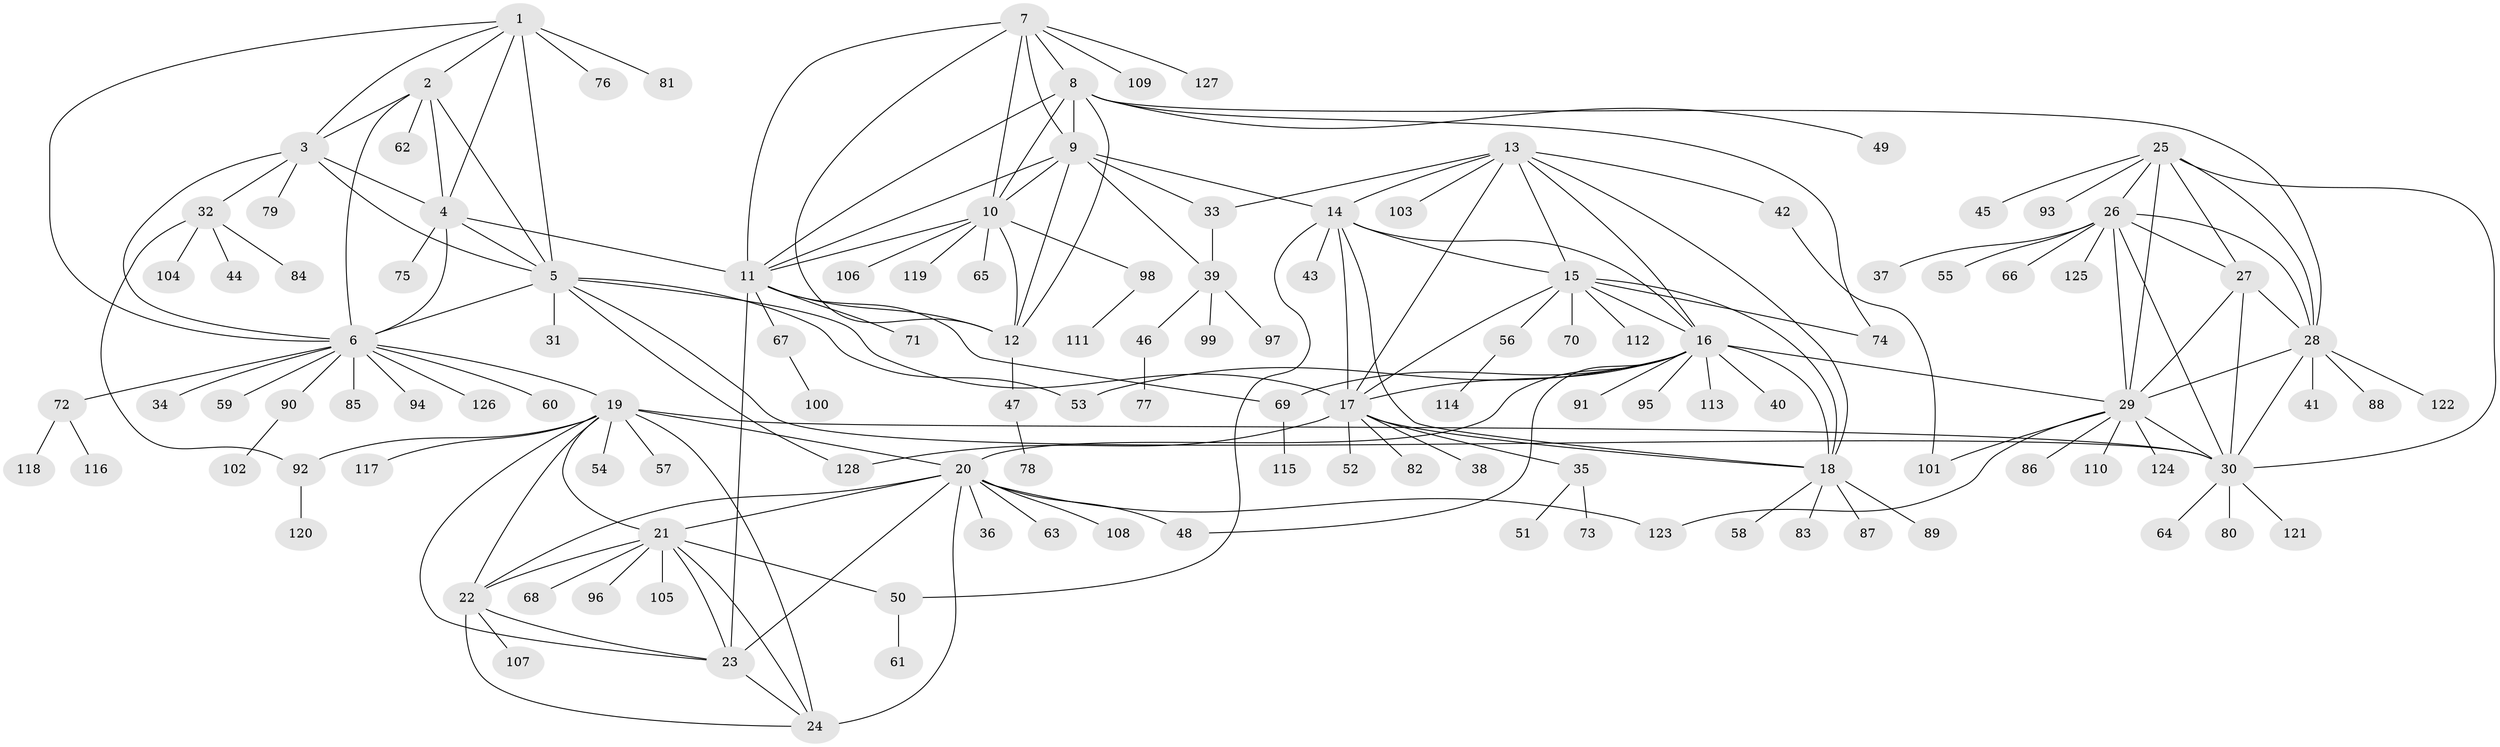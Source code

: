 // coarse degree distribution, {2: 0.15384615384615385, 7: 0.07692307692307693, 1: 0.48717948717948717, 3: 0.05128205128205128, 4: 0.02564102564102564, 6: 0.05128205128205128, 8: 0.05128205128205128, 5: 0.07692307692307693, 9: 0.02564102564102564}
// Generated by graph-tools (version 1.1) at 2025/37/03/04/25 23:37:46]
// undirected, 128 vertices, 194 edges
graph export_dot {
  node [color=gray90,style=filled];
  1;
  2;
  3;
  4;
  5;
  6;
  7;
  8;
  9;
  10;
  11;
  12;
  13;
  14;
  15;
  16;
  17;
  18;
  19;
  20;
  21;
  22;
  23;
  24;
  25;
  26;
  27;
  28;
  29;
  30;
  31;
  32;
  33;
  34;
  35;
  36;
  37;
  38;
  39;
  40;
  41;
  42;
  43;
  44;
  45;
  46;
  47;
  48;
  49;
  50;
  51;
  52;
  53;
  54;
  55;
  56;
  57;
  58;
  59;
  60;
  61;
  62;
  63;
  64;
  65;
  66;
  67;
  68;
  69;
  70;
  71;
  72;
  73;
  74;
  75;
  76;
  77;
  78;
  79;
  80;
  81;
  82;
  83;
  84;
  85;
  86;
  87;
  88;
  89;
  90;
  91;
  92;
  93;
  94;
  95;
  96;
  97;
  98;
  99;
  100;
  101;
  102;
  103;
  104;
  105;
  106;
  107;
  108;
  109;
  110;
  111;
  112;
  113;
  114;
  115;
  116;
  117;
  118;
  119;
  120;
  121;
  122;
  123;
  124;
  125;
  126;
  127;
  128;
  1 -- 2;
  1 -- 3;
  1 -- 4;
  1 -- 5;
  1 -- 6;
  1 -- 76;
  1 -- 81;
  2 -- 3;
  2 -- 4;
  2 -- 5;
  2 -- 6;
  2 -- 62;
  3 -- 4;
  3 -- 5;
  3 -- 6;
  3 -- 32;
  3 -- 79;
  4 -- 5;
  4 -- 6;
  4 -- 11;
  4 -- 75;
  5 -- 6;
  5 -- 17;
  5 -- 30;
  5 -- 31;
  5 -- 53;
  5 -- 128;
  6 -- 19;
  6 -- 34;
  6 -- 59;
  6 -- 60;
  6 -- 72;
  6 -- 85;
  6 -- 90;
  6 -- 94;
  6 -- 126;
  7 -- 8;
  7 -- 9;
  7 -- 10;
  7 -- 11;
  7 -- 12;
  7 -- 109;
  7 -- 127;
  8 -- 9;
  8 -- 10;
  8 -- 11;
  8 -- 12;
  8 -- 28;
  8 -- 49;
  8 -- 74;
  9 -- 10;
  9 -- 11;
  9 -- 12;
  9 -- 14;
  9 -- 33;
  9 -- 39;
  10 -- 11;
  10 -- 12;
  10 -- 65;
  10 -- 98;
  10 -- 106;
  10 -- 119;
  11 -- 12;
  11 -- 23;
  11 -- 67;
  11 -- 69;
  11 -- 71;
  12 -- 47;
  13 -- 14;
  13 -- 15;
  13 -- 16;
  13 -- 17;
  13 -- 18;
  13 -- 33;
  13 -- 42;
  13 -- 103;
  14 -- 15;
  14 -- 16;
  14 -- 17;
  14 -- 18;
  14 -- 43;
  14 -- 50;
  15 -- 16;
  15 -- 17;
  15 -- 18;
  15 -- 56;
  15 -- 70;
  15 -- 74;
  15 -- 112;
  16 -- 17;
  16 -- 18;
  16 -- 20;
  16 -- 29;
  16 -- 40;
  16 -- 48;
  16 -- 53;
  16 -- 69;
  16 -- 91;
  16 -- 95;
  16 -- 113;
  17 -- 18;
  17 -- 35;
  17 -- 38;
  17 -- 52;
  17 -- 82;
  17 -- 128;
  18 -- 58;
  18 -- 83;
  18 -- 87;
  18 -- 89;
  19 -- 20;
  19 -- 21;
  19 -- 22;
  19 -- 23;
  19 -- 24;
  19 -- 30;
  19 -- 54;
  19 -- 57;
  19 -- 92;
  19 -- 117;
  20 -- 21;
  20 -- 22;
  20 -- 23;
  20 -- 24;
  20 -- 36;
  20 -- 48;
  20 -- 63;
  20 -- 108;
  20 -- 123;
  21 -- 22;
  21 -- 23;
  21 -- 24;
  21 -- 50;
  21 -- 68;
  21 -- 96;
  21 -- 105;
  22 -- 23;
  22 -- 24;
  22 -- 107;
  23 -- 24;
  25 -- 26;
  25 -- 27;
  25 -- 28;
  25 -- 29;
  25 -- 30;
  25 -- 45;
  25 -- 93;
  26 -- 27;
  26 -- 28;
  26 -- 29;
  26 -- 30;
  26 -- 37;
  26 -- 55;
  26 -- 66;
  26 -- 125;
  27 -- 28;
  27 -- 29;
  27 -- 30;
  28 -- 29;
  28 -- 30;
  28 -- 41;
  28 -- 88;
  28 -- 122;
  29 -- 30;
  29 -- 86;
  29 -- 101;
  29 -- 110;
  29 -- 123;
  29 -- 124;
  30 -- 64;
  30 -- 80;
  30 -- 121;
  32 -- 44;
  32 -- 84;
  32 -- 92;
  32 -- 104;
  33 -- 39;
  35 -- 51;
  35 -- 73;
  39 -- 46;
  39 -- 97;
  39 -- 99;
  42 -- 101;
  46 -- 77;
  47 -- 78;
  50 -- 61;
  56 -- 114;
  67 -- 100;
  69 -- 115;
  72 -- 116;
  72 -- 118;
  90 -- 102;
  92 -- 120;
  98 -- 111;
}

